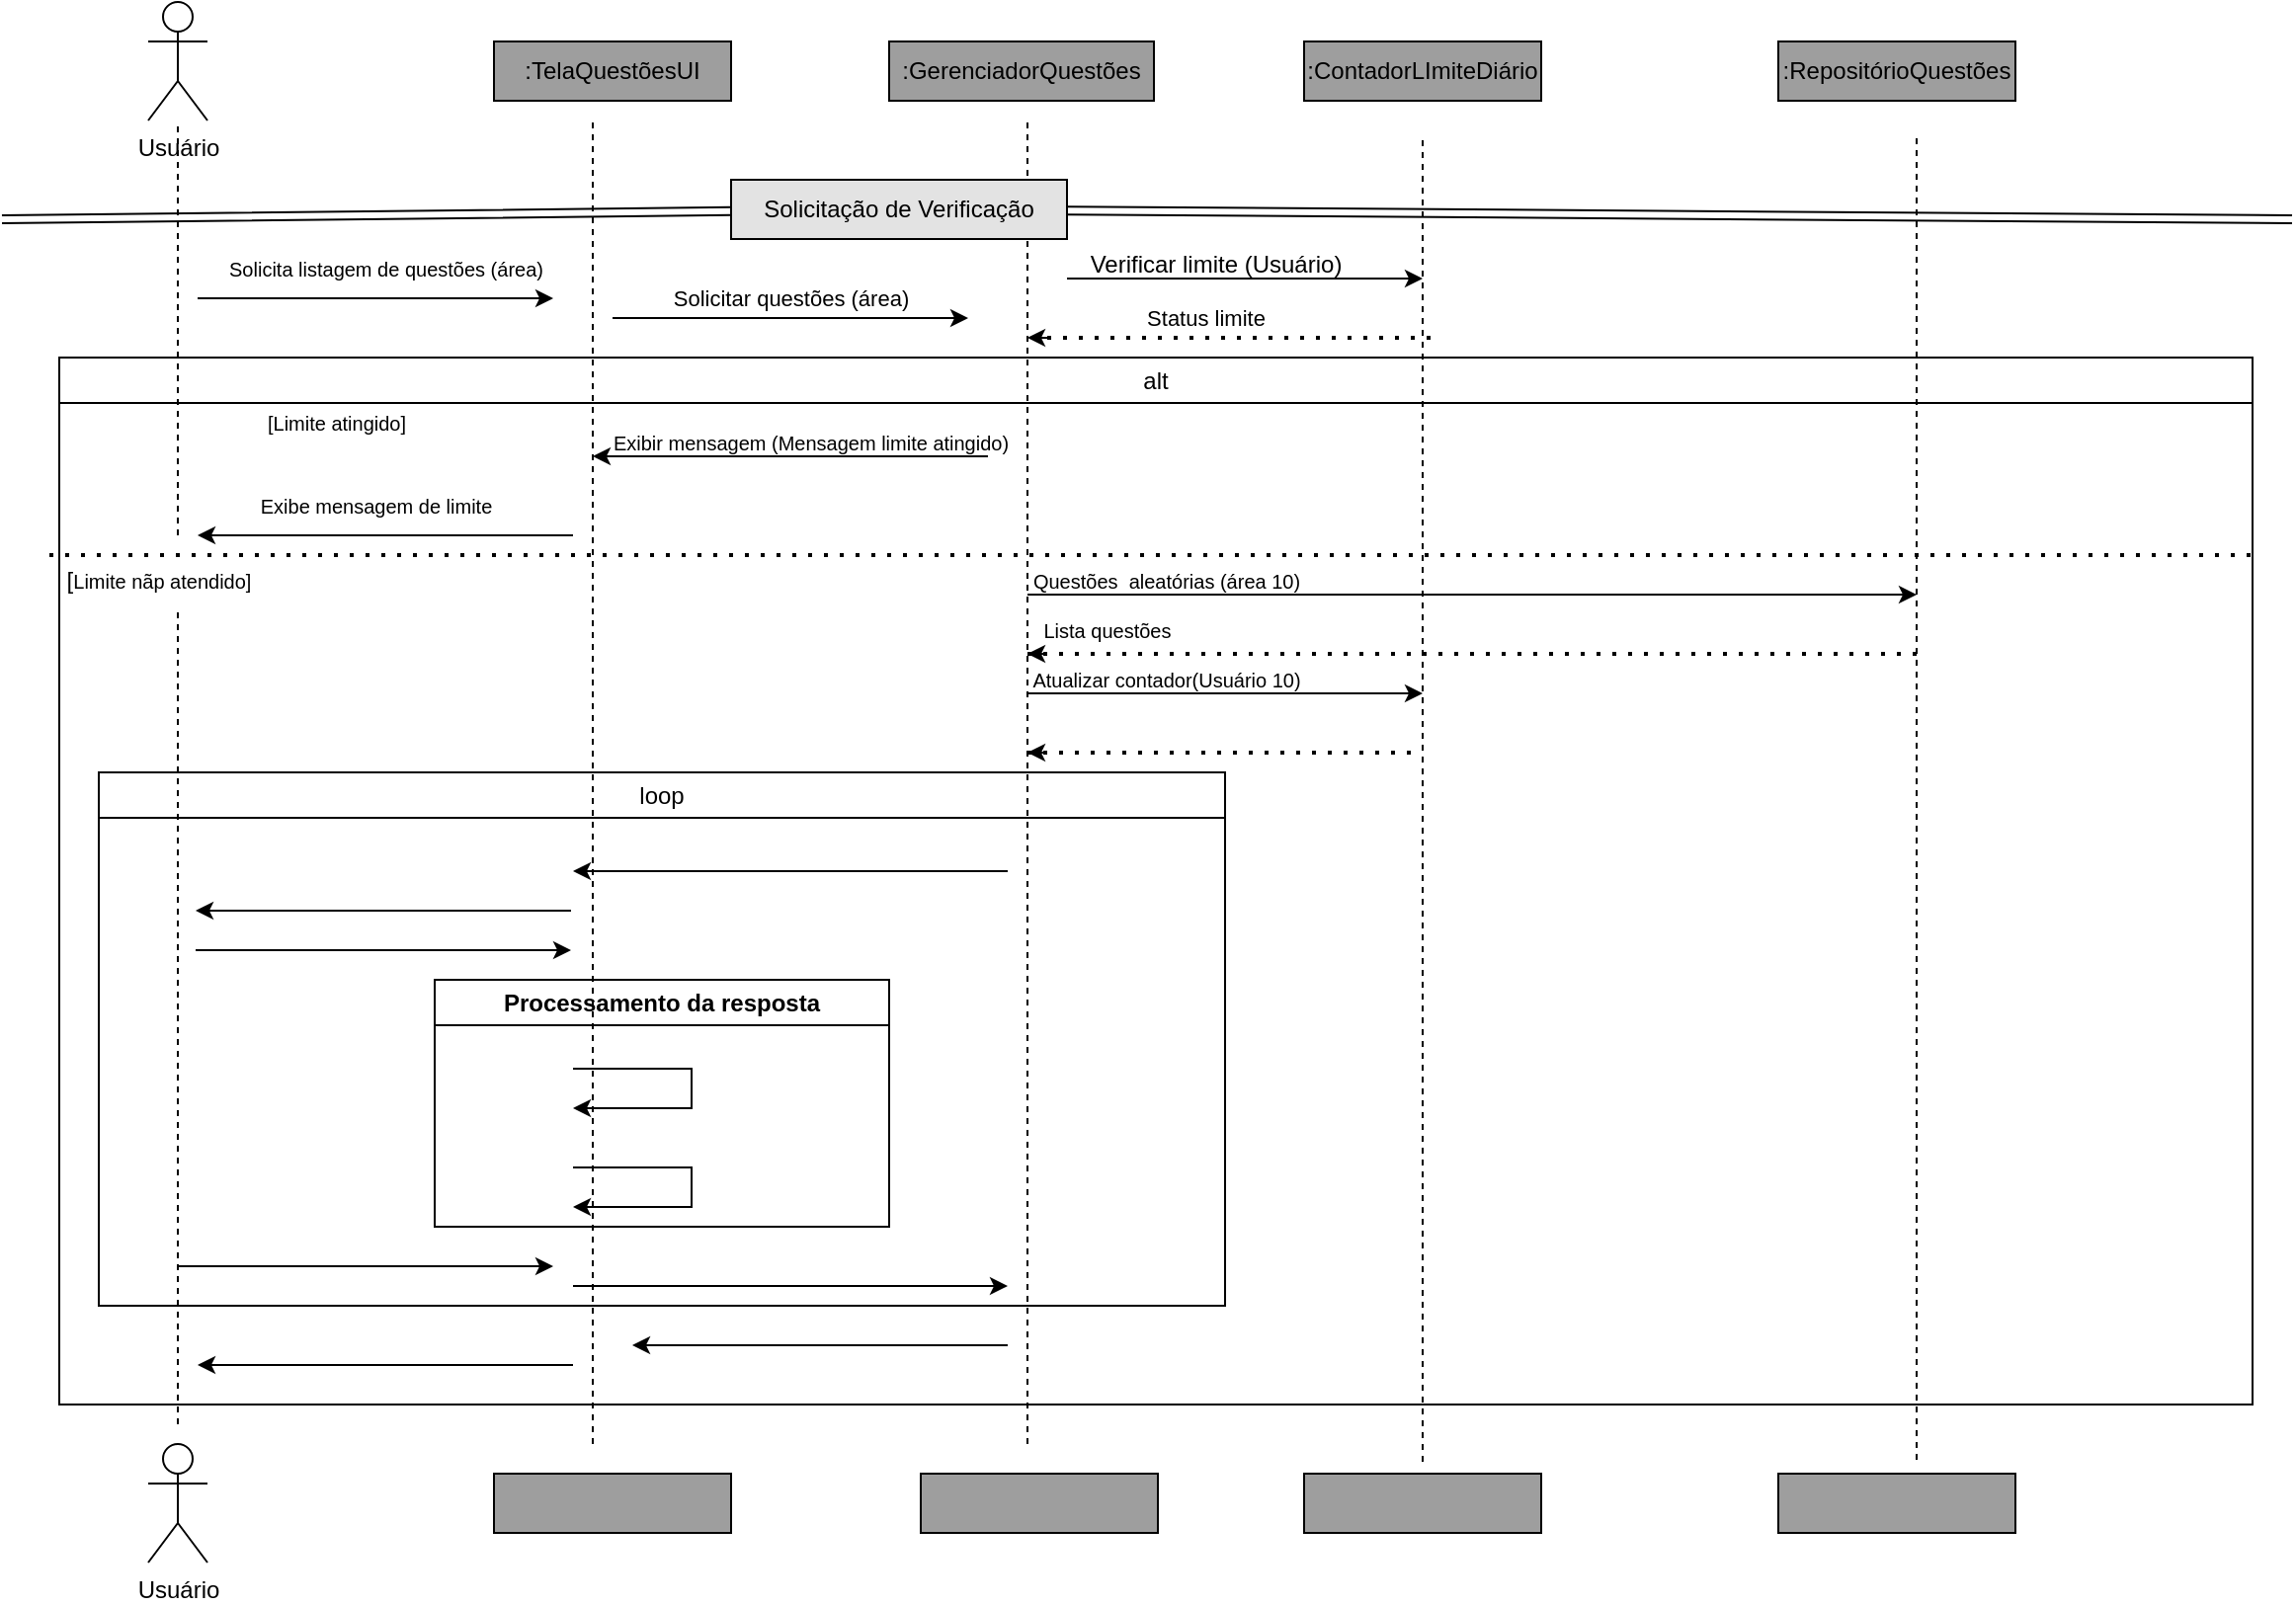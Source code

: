 <mxfile version="27.0.9">
  <diagram id="prtHgNgQTEPvFCAcTncT" name="Page-1">
    <mxGraphModel dx="2499" dy="465" grid="1" gridSize="10" guides="1" tooltips="1" connect="1" arrows="1" fold="1" page="1" pageScale="1" pageWidth="1169" pageHeight="827" math="0" shadow="0">
      <root>
        <mxCell id="0" />
        <mxCell id="1" parent="0" />
        <mxCell id="CrI34jUcvFCijBm1rNz6-1" value="Usuário&lt;div&gt;&lt;br&gt;&lt;/div&gt;" style="shape=umlActor;verticalLabelPosition=bottom;verticalAlign=top;outlineConnect=0;html=1;" parent="1" vertex="1">
          <mxGeometry x="-1095" y="10" width="30" height="60" as="geometry" />
        </mxCell>
        <mxCell id="CrI34jUcvFCijBm1rNz6-9" value="" style="shape=link;html=1;rounded=0;" parent="1" source="CrI34jUcvFCijBm1rNz6-65" edge="1">
          <mxGeometry width="100" relative="1" as="geometry">
            <mxPoint x="-1169" y="120" as="sourcePoint" />
            <mxPoint x="-10" y="120" as="targetPoint" />
          </mxGeometry>
        </mxCell>
        <mxCell id="CrI34jUcvFCijBm1rNz6-10" value="" style="endArrow=classic;html=1;rounded=0;" parent="1" edge="1">
          <mxGeometry width="50" height="50" relative="1" as="geometry">
            <mxPoint x="-1070" y="160" as="sourcePoint" />
            <mxPoint x="-890" y="160" as="targetPoint" />
          </mxGeometry>
        </mxCell>
        <object label="Usuário" id="CrI34jUcvFCijBm1rNz6-11">
          <mxCell style="shape=umlActor;verticalLabelPosition=bottom;verticalAlign=top;html=1;outlineConnect=0;" parent="1" vertex="1">
            <mxGeometry x="-1095" y="740" width="30" height="60" as="geometry" />
          </mxCell>
        </object>
        <mxCell id="CrI34jUcvFCijBm1rNz6-15" value="&lt;span style=&quot;font-weight: normal;&quot;&gt;alt&lt;/span&gt;" style="swimlane;whiteSpace=wrap;html=1;" parent="1" vertex="1">
          <mxGeometry x="-1140" y="190" width="1110" height="530" as="geometry">
            <mxRectangle x="-1140" y="190" width="50" height="30" as="alternateBounds" />
          </mxGeometry>
        </mxCell>
        <mxCell id="CrI34jUcvFCijBm1rNz6-12" value="" style="endArrow=classic;html=1;rounded=0;" parent="CrI34jUcvFCijBm1rNz6-15" edge="1">
          <mxGeometry width="50" height="50" relative="1" as="geometry">
            <mxPoint x="260" y="90" as="sourcePoint" />
            <mxPoint x="70" y="90" as="targetPoint" />
          </mxGeometry>
        </mxCell>
        <mxCell id="CrI34jUcvFCijBm1rNz6-26" value="&lt;span style=&quot;font-weight: 400;&quot;&gt;loop&lt;/span&gt;" style="swimlane;whiteSpace=wrap;html=1;" parent="CrI34jUcvFCijBm1rNz6-15" vertex="1">
          <mxGeometry x="20" y="210" width="570" height="270" as="geometry" />
        </mxCell>
        <mxCell id="CrI34jUcvFCijBm1rNz6-27" value="" style="endArrow=classic;html=1;rounded=0;" parent="CrI34jUcvFCijBm1rNz6-26" edge="1">
          <mxGeometry width="50" height="50" relative="1" as="geometry">
            <mxPoint x="239" y="70" as="sourcePoint" />
            <mxPoint x="49" y="70" as="targetPoint" />
            <Array as="points">
              <mxPoint x="149" y="70" />
            </Array>
          </mxGeometry>
        </mxCell>
        <mxCell id="CrI34jUcvFCijBm1rNz6-29" value="" style="endArrow=classic;html=1;rounded=0;" parent="CrI34jUcvFCijBm1rNz6-26" edge="1">
          <mxGeometry width="50" height="50" relative="1" as="geometry">
            <mxPoint x="49" y="90" as="sourcePoint" />
            <mxPoint x="239" y="90" as="targetPoint" />
          </mxGeometry>
        </mxCell>
        <mxCell id="CrI34jUcvFCijBm1rNz6-30" value="" style="endArrow=classic;html=1;rounded=0;" parent="CrI34jUcvFCijBm1rNz6-26" edge="1">
          <mxGeometry width="50" height="50" relative="1" as="geometry">
            <mxPoint x="40" y="250" as="sourcePoint" />
            <mxPoint x="230" y="250" as="targetPoint" />
          </mxGeometry>
        </mxCell>
        <mxCell id="CrI34jUcvFCijBm1rNz6-33" value="" style="endArrow=classic;html=1;rounded=0;" parent="CrI34jUcvFCijBm1rNz6-26" edge="1">
          <mxGeometry width="50" height="50" relative="1" as="geometry">
            <mxPoint x="240" y="260" as="sourcePoint" />
            <mxPoint x="460" y="260" as="targetPoint" />
          </mxGeometry>
        </mxCell>
        <mxCell id="CrI34jUcvFCijBm1rNz6-40" value="Processamento da resposta" style="swimlane;whiteSpace=wrap;html=1;" parent="CrI34jUcvFCijBm1rNz6-26" vertex="1">
          <mxGeometry x="170" y="105" width="230" height="125" as="geometry" />
        </mxCell>
        <mxCell id="CrI34jUcvFCijBm1rNz6-43" value="" style="endArrow=classic;html=1;rounded=0;" parent="CrI34jUcvFCijBm1rNz6-40" edge="1">
          <mxGeometry width="50" height="50" relative="1" as="geometry">
            <mxPoint x="70" y="95" as="sourcePoint" />
            <mxPoint x="70" y="115" as="targetPoint" />
            <Array as="points">
              <mxPoint x="130" y="95" />
              <mxPoint x="130" y="115" />
            </Array>
          </mxGeometry>
        </mxCell>
        <mxCell id="CrI34jUcvFCijBm1rNz6-42" value="" style="endArrow=classic;html=1;rounded=0;" parent="CrI34jUcvFCijBm1rNz6-40" edge="1">
          <mxGeometry width="50" height="50" relative="1" as="geometry">
            <mxPoint x="70" y="45" as="sourcePoint" />
            <mxPoint x="70" y="65" as="targetPoint" />
            <Array as="points">
              <mxPoint x="130" y="45" />
              <mxPoint x="130" y="65" />
            </Array>
          </mxGeometry>
        </mxCell>
        <mxCell id="CrI34jUcvFCijBm1rNz6-44" value="" style="endArrow=classic;html=1;rounded=0;" parent="CrI34jUcvFCijBm1rNz6-26" edge="1">
          <mxGeometry width="50" height="50" relative="1" as="geometry">
            <mxPoint x="460" y="50" as="sourcePoint" />
            <mxPoint x="240" y="50" as="targetPoint" />
            <Array as="points">
              <mxPoint x="370" y="50" />
            </Array>
          </mxGeometry>
        </mxCell>
        <mxCell id="CrI34jUcvFCijBm1rNz6-34" value="" style="endArrow=classic;html=1;rounded=0;" parent="CrI34jUcvFCijBm1rNz6-15" edge="1">
          <mxGeometry width="50" height="50" relative="1" as="geometry">
            <mxPoint x="480" y="500" as="sourcePoint" />
            <mxPoint x="290" y="500" as="targetPoint" />
            <Array as="points">
              <mxPoint x="390" y="500" />
            </Array>
          </mxGeometry>
        </mxCell>
        <mxCell id="CrI34jUcvFCijBm1rNz6-35" value="" style="endArrow=classic;html=1;rounded=0;" parent="CrI34jUcvFCijBm1rNz6-15" edge="1">
          <mxGeometry width="50" height="50" relative="1" as="geometry">
            <mxPoint x="260" y="510" as="sourcePoint" />
            <mxPoint x="70" y="510" as="targetPoint" />
            <Array as="points">
              <mxPoint x="170" y="510" />
            </Array>
          </mxGeometry>
        </mxCell>
        <mxCell id="CrI34jUcvFCijBm1rNz6-36" value="" style="endArrow=classic;html=1;rounded=0;" parent="CrI34jUcvFCijBm1rNz6-15" edge="1">
          <mxGeometry width="50" height="50" relative="1" as="geometry">
            <mxPoint x="470" y="50" as="sourcePoint" />
            <mxPoint x="270" y="50" as="targetPoint" />
          </mxGeometry>
        </mxCell>
        <mxCell id="CrI34jUcvFCijBm1rNz6-45" value="" style="endArrow=classic;html=1;rounded=0;" parent="CrI34jUcvFCijBm1rNz6-15" edge="1">
          <mxGeometry width="50" height="50" relative="1" as="geometry">
            <mxPoint x="490" y="120" as="sourcePoint" />
            <mxPoint x="940" y="120" as="targetPoint" />
          </mxGeometry>
        </mxCell>
        <mxCell id="CrI34jUcvFCijBm1rNz6-37" value="" style="endArrow=none;dashed=1;html=1;dashPattern=1 3;strokeWidth=2;rounded=0;" parent="CrI34jUcvFCijBm1rNz6-15" edge="1">
          <mxGeometry width="50" height="50" relative="1" as="geometry">
            <mxPoint x="-5" y="100" as="sourcePoint" />
            <mxPoint x="1115" y="100" as="targetPoint" />
          </mxGeometry>
        </mxCell>
        <mxCell id="CrI34jUcvFCijBm1rNz6-52" value="" style="endArrow=none;dashed=1;html=1;dashPattern=1 3;strokeWidth=2;rounded=0;" parent="CrI34jUcvFCijBm1rNz6-15" edge="1">
          <mxGeometry width="50" height="50" relative="1" as="geometry">
            <mxPoint x="490" y="200" as="sourcePoint" />
            <mxPoint x="690" y="200" as="targetPoint" />
          </mxGeometry>
        </mxCell>
        <mxCell id="CrI34jUcvFCijBm1rNz6-53" value="" style="endArrow=classic;html=1;rounded=0;" parent="CrI34jUcvFCijBm1rNz6-15" edge="1">
          <mxGeometry width="50" height="50" relative="1" as="geometry">
            <mxPoint x="500" y="200" as="sourcePoint" />
            <mxPoint x="490" y="200" as="targetPoint" />
          </mxGeometry>
        </mxCell>
        <mxCell id="X93EcSzINp0Eo5ylQojm-9" value="&lt;font style=&quot;font-size: 10px;&quot;&gt;Exibe mensagem de limite&lt;/font&gt;" style="text;html=1;align=center;verticalAlign=middle;resizable=0;points=[];autosize=1;strokeColor=none;fillColor=none;" vertex="1" parent="CrI34jUcvFCijBm1rNz6-15">
          <mxGeometry x="90" y="60" width="140" height="30" as="geometry" />
        </mxCell>
        <mxCell id="X93EcSzINp0Eo5ylQojm-10" value="&lt;font style=&quot;font-size: 10px;&quot;&gt;Exibir mensagem (Mensagem limite atingido)&lt;/font&gt;" style="text;html=1;align=center;verticalAlign=middle;resizable=0;points=[];autosize=1;strokeColor=none;fillColor=none;" vertex="1" parent="CrI34jUcvFCijBm1rNz6-15">
          <mxGeometry x="270" y="28" width="220" height="30" as="geometry" />
        </mxCell>
        <mxCell id="X93EcSzINp0Eo5ylQojm-12" value="" style="endArrow=none;dashed=1;html=1;rounded=0;" edge="1" parent="CrI34jUcvFCijBm1rNz6-15">
          <mxGeometry width="50" height="50" relative="1" as="geometry">
            <mxPoint x="60" y="540" as="sourcePoint" />
            <mxPoint x="59.998" y="128" as="targetPoint" />
            <Array as="points">
              <mxPoint x="60" y="340" />
            </Array>
          </mxGeometry>
        </mxCell>
        <mxCell id="CrI34jUcvFCijBm1rNz6-4" value="" style="endArrow=none;dashed=1;html=1;rounded=0;" parent="CrI34jUcvFCijBm1rNz6-15" edge="1">
          <mxGeometry width="50" height="50" relative="1" as="geometry">
            <mxPoint x="59.995" y="90" as="sourcePoint" />
            <mxPoint x="60" y="-120" as="targetPoint" />
          </mxGeometry>
        </mxCell>
        <mxCell id="X93EcSzINp0Eo5ylQojm-15" value="&lt;font style=&quot;font-size: 10px;&quot;&gt;Questões&amp;nbsp; aleatórias (área 10)&lt;/font&gt;" style="text;html=1;align=center;verticalAlign=middle;resizable=0;points=[];autosize=1;strokeColor=none;fillColor=none;" vertex="1" parent="CrI34jUcvFCijBm1rNz6-15">
          <mxGeometry x="480" y="98" width="160" height="30" as="geometry" />
        </mxCell>
        <mxCell id="CrI34jUcvFCijBm1rNz6-49" value="" style="endArrow=none;dashed=1;html=1;dashPattern=1 3;strokeWidth=2;rounded=0;" parent="CrI34jUcvFCijBm1rNz6-15" edge="1">
          <mxGeometry width="50" height="50" relative="1" as="geometry">
            <mxPoint x="490" y="150" as="sourcePoint" />
            <mxPoint x="940" y="150" as="targetPoint" />
          </mxGeometry>
        </mxCell>
        <mxCell id="X93EcSzINp0Eo5ylQojm-16" value="&lt;font style=&quot;font-size: 10px;&quot;&gt;Lista questões&lt;/font&gt;" style="edgeLabel;html=1;align=center;verticalAlign=middle;resizable=0;points=[];" vertex="1" connectable="0" parent="CrI34jUcvFCijBm1rNz6-49">
          <mxGeometry x="-0.738" y="5" relative="1" as="geometry">
            <mxPoint x="-19" y="-7" as="offset" />
          </mxGeometry>
        </mxCell>
        <mxCell id="CrI34jUcvFCijBm1rNz6-51" value="" style="endArrow=classic;html=1;rounded=0;" parent="CrI34jUcvFCijBm1rNz6-15" edge="1">
          <mxGeometry width="50" height="50" relative="1" as="geometry">
            <mxPoint x="500" y="150" as="sourcePoint" />
            <mxPoint x="490" y="150" as="targetPoint" />
          </mxGeometry>
        </mxCell>
        <mxCell id="X93EcSzINp0Eo5ylQojm-17" value="&lt;font style=&quot;font-size: 10px;&quot;&gt;Atualizar contador(Usuário 10)&lt;/font&gt;" style="text;html=1;align=center;verticalAlign=middle;resizable=0;points=[];autosize=1;strokeColor=none;fillColor=none;" vertex="1" parent="CrI34jUcvFCijBm1rNz6-15">
          <mxGeometry x="480" y="148" width="160" height="30" as="geometry" />
        </mxCell>
        <mxCell id="CrI34jUcvFCijBm1rNz6-47" value="" style="endArrow=classic;html=1;rounded=0;" parent="CrI34jUcvFCijBm1rNz6-15" edge="1">
          <mxGeometry width="50" height="50" relative="1" as="geometry">
            <mxPoint x="490" y="170" as="sourcePoint" />
            <mxPoint x="690" y="170" as="targetPoint" />
          </mxGeometry>
        </mxCell>
        <mxCell id="CrI34jUcvFCijBm1rNz6-38" value="" style="endArrow=none;dashed=1;html=1;rounded=0;" parent="CrI34jUcvFCijBm1rNz6-15" edge="1">
          <mxGeometry width="50" height="50" relative="1" as="geometry">
            <mxPoint x="690" y="559" as="sourcePoint" />
            <mxPoint x="690" y="-111" as="targetPoint" />
          </mxGeometry>
        </mxCell>
        <mxCell id="CrI34jUcvFCijBm1rNz6-28" value="" style="endArrow=none;dashed=1;html=1;rounded=0;" parent="1" edge="1">
          <mxGeometry width="50" height="50" relative="1" as="geometry">
            <mxPoint x="-870" y="740" as="sourcePoint" />
            <mxPoint x="-870" y="70" as="targetPoint" />
          </mxGeometry>
        </mxCell>
        <mxCell id="CrI34jUcvFCijBm1rNz6-31" value="" style="endArrow=classic;html=1;rounded=0;" parent="1" edge="1">
          <mxGeometry width="50" height="50" relative="1" as="geometry">
            <mxPoint x="-860" y="170" as="sourcePoint" />
            <mxPoint x="-680" y="170" as="targetPoint" />
          </mxGeometry>
        </mxCell>
        <mxCell id="X93EcSzINp0Eo5ylQojm-4" value="Solicitar questões (área)" style="edgeLabel;html=1;align=center;verticalAlign=middle;resizable=0;points=[];" vertex="1" connectable="0" parent="CrI34jUcvFCijBm1rNz6-31">
          <mxGeometry x="-0.222" y="4" relative="1" as="geometry">
            <mxPoint x="20" y="-6" as="offset" />
          </mxGeometry>
        </mxCell>
        <mxCell id="CrI34jUcvFCijBm1rNz6-32" value="" style="endArrow=none;dashed=1;html=1;rounded=0;" parent="1" edge="1">
          <mxGeometry width="50" height="50" relative="1" as="geometry">
            <mxPoint x="-650" y="740" as="sourcePoint" />
            <mxPoint x="-650" y="70" as="targetPoint" />
          </mxGeometry>
        </mxCell>
        <mxCell id="CrI34jUcvFCijBm1rNz6-39" value="" style="endArrow=none;dashed=1;html=1;rounded=0;" parent="1" edge="1">
          <mxGeometry width="50" height="50" relative="1" as="geometry">
            <mxPoint x="-200" y="748" as="sourcePoint" />
            <mxPoint x="-200" y="78" as="targetPoint" />
          </mxGeometry>
        </mxCell>
        <mxCell id="CrI34jUcvFCijBm1rNz6-54" value="" style="endArrow=classic;html=1;rounded=0;" parent="1" edge="1">
          <mxGeometry width="50" height="50" relative="1" as="geometry">
            <mxPoint x="-630" y="150" as="sourcePoint" />
            <mxPoint x="-450" y="150" as="targetPoint" />
          </mxGeometry>
        </mxCell>
        <mxCell id="CrI34jUcvFCijBm1rNz6-55" value="" style="endArrow=none;dashed=1;html=1;dashPattern=1 3;strokeWidth=2;rounded=0;" parent="1" edge="1">
          <mxGeometry width="50" height="50" relative="1" as="geometry">
            <mxPoint x="-640" y="180" as="sourcePoint" />
            <mxPoint x="-440" y="180" as="targetPoint" />
          </mxGeometry>
        </mxCell>
        <mxCell id="X93EcSzINp0Eo5ylQojm-6" value="Status limite" style="edgeLabel;html=1;align=center;verticalAlign=middle;resizable=0;points=[];" vertex="1" connectable="0" parent="CrI34jUcvFCijBm1rNz6-55">
          <mxGeometry x="-0.23" y="5" relative="1" as="geometry">
            <mxPoint x="3" y="-5" as="offset" />
          </mxGeometry>
        </mxCell>
        <mxCell id="CrI34jUcvFCijBm1rNz6-56" value="" style="endArrow=classic;html=1;rounded=0;" parent="1" edge="1">
          <mxGeometry width="50" height="50" relative="1" as="geometry">
            <mxPoint x="-640" y="180" as="sourcePoint" />
            <mxPoint x="-650" y="180" as="targetPoint" />
          </mxGeometry>
        </mxCell>
        <mxCell id="CrI34jUcvFCijBm1rNz6-57" value=":TelaQuestõesUI" style="rounded=0;whiteSpace=wrap;html=1;fillColor=#9E9E9E;" parent="1" vertex="1">
          <mxGeometry x="-920" y="30" width="120" height="30" as="geometry" />
        </mxCell>
        <mxCell id="CrI34jUcvFCijBm1rNz6-58" value=":GerenciadorQuestões" style="rounded=0;whiteSpace=wrap;html=1;fillColor=#9E9E9E;" parent="1" vertex="1">
          <mxGeometry x="-720" y="30" width="134" height="30" as="geometry" />
        </mxCell>
        <mxCell id="CrI34jUcvFCijBm1rNz6-59" value=":ContadorLImiteDiário" style="rounded=0;whiteSpace=wrap;html=1;fillColor=#9E9E9E;" parent="1" vertex="1">
          <mxGeometry x="-510" y="30" width="120" height="30" as="geometry" />
        </mxCell>
        <mxCell id="CrI34jUcvFCijBm1rNz6-60" value=":RepositórioQuestões" style="rounded=0;whiteSpace=wrap;html=1;fillColor=#9E9E9E;" parent="1" vertex="1">
          <mxGeometry x="-270" y="30" width="120" height="30" as="geometry" />
        </mxCell>
        <mxCell id="CrI34jUcvFCijBm1rNz6-61" value="" style="rounded=0;whiteSpace=wrap;html=1;fillColor=#9E9E9E;" parent="1" vertex="1">
          <mxGeometry x="-920" y="755" width="120" height="30" as="geometry" />
        </mxCell>
        <mxCell id="CrI34jUcvFCijBm1rNz6-62" value="" style="rounded=0;whiteSpace=wrap;html=1;fillColor=#9E9E9E;" parent="1" vertex="1">
          <mxGeometry x="-704" y="755" width="120" height="30" as="geometry" />
        </mxCell>
        <mxCell id="CrI34jUcvFCijBm1rNz6-63" value="" style="rounded=0;whiteSpace=wrap;html=1;fillColor=#9E9E9E;" parent="1" vertex="1">
          <mxGeometry x="-510" y="755" width="120" height="30" as="geometry" />
        </mxCell>
        <mxCell id="CrI34jUcvFCijBm1rNz6-64" value="" style="rounded=0;whiteSpace=wrap;html=1;fillColor=#9E9E9E;" parent="1" vertex="1">
          <mxGeometry x="-270" y="755" width="120" height="30" as="geometry" />
        </mxCell>
        <mxCell id="CrI34jUcvFCijBm1rNz6-66" value="" style="shape=link;html=1;rounded=0;" parent="1" target="CrI34jUcvFCijBm1rNz6-65" edge="1">
          <mxGeometry width="100" relative="1" as="geometry">
            <mxPoint x="-1169" y="120" as="sourcePoint" />
            <mxPoint x="-10" y="120" as="targetPoint" />
          </mxGeometry>
        </mxCell>
        <mxCell id="CrI34jUcvFCijBm1rNz6-65" value="Solicitação de Verificação" style="rounded=0;whiteSpace=wrap;html=1;fillColor=#E3E3E3;" parent="1" vertex="1">
          <mxGeometry x="-800" y="100" width="170" height="30" as="geometry" />
        </mxCell>
        <mxCell id="X93EcSzINp0Eo5ylQojm-3" value="&lt;font style=&quot;font-size: 10px;&quot;&gt;Solicita listagem de questões (área)&lt;/font&gt;" style="text;html=1;align=center;verticalAlign=middle;resizable=0;points=[];autosize=1;strokeColor=none;fillColor=none;" vertex="1" parent="1">
          <mxGeometry x="-1065" y="130" width="180" height="30" as="geometry" />
        </mxCell>
        <mxCell id="X93EcSzINp0Eo5ylQojm-5" value="Verificar limite (Usuário)" style="text;html=1;align=center;verticalAlign=middle;resizable=0;points=[];autosize=1;strokeColor=none;fillColor=none;" vertex="1" parent="1">
          <mxGeometry x="-630" y="128" width="150" height="30" as="geometry" />
        </mxCell>
        <mxCell id="X93EcSzINp0Eo5ylQojm-8" value="&lt;span style=&quot;font-size: 10px;&quot;&gt;[Limite atingido]&lt;/span&gt;" style="text;html=1;align=center;verticalAlign=middle;resizable=0;points=[];autosize=1;strokeColor=none;fillColor=none;" vertex="1" parent="1">
          <mxGeometry x="-1045" y="208" width="90" height="30" as="geometry" />
        </mxCell>
        <mxCell id="X93EcSzINp0Eo5ylQojm-11" value="[&lt;font style=&quot;font-size: 10px;&quot;&gt;Limite nãp atendido]&lt;/font&gt;" style="text;html=1;align=center;verticalAlign=middle;resizable=0;points=[];autosize=1;strokeColor=none;fillColor=none;" vertex="1" parent="1">
          <mxGeometry x="-1150" y="288" width="120" height="30" as="geometry" />
        </mxCell>
      </root>
    </mxGraphModel>
  </diagram>
</mxfile>
